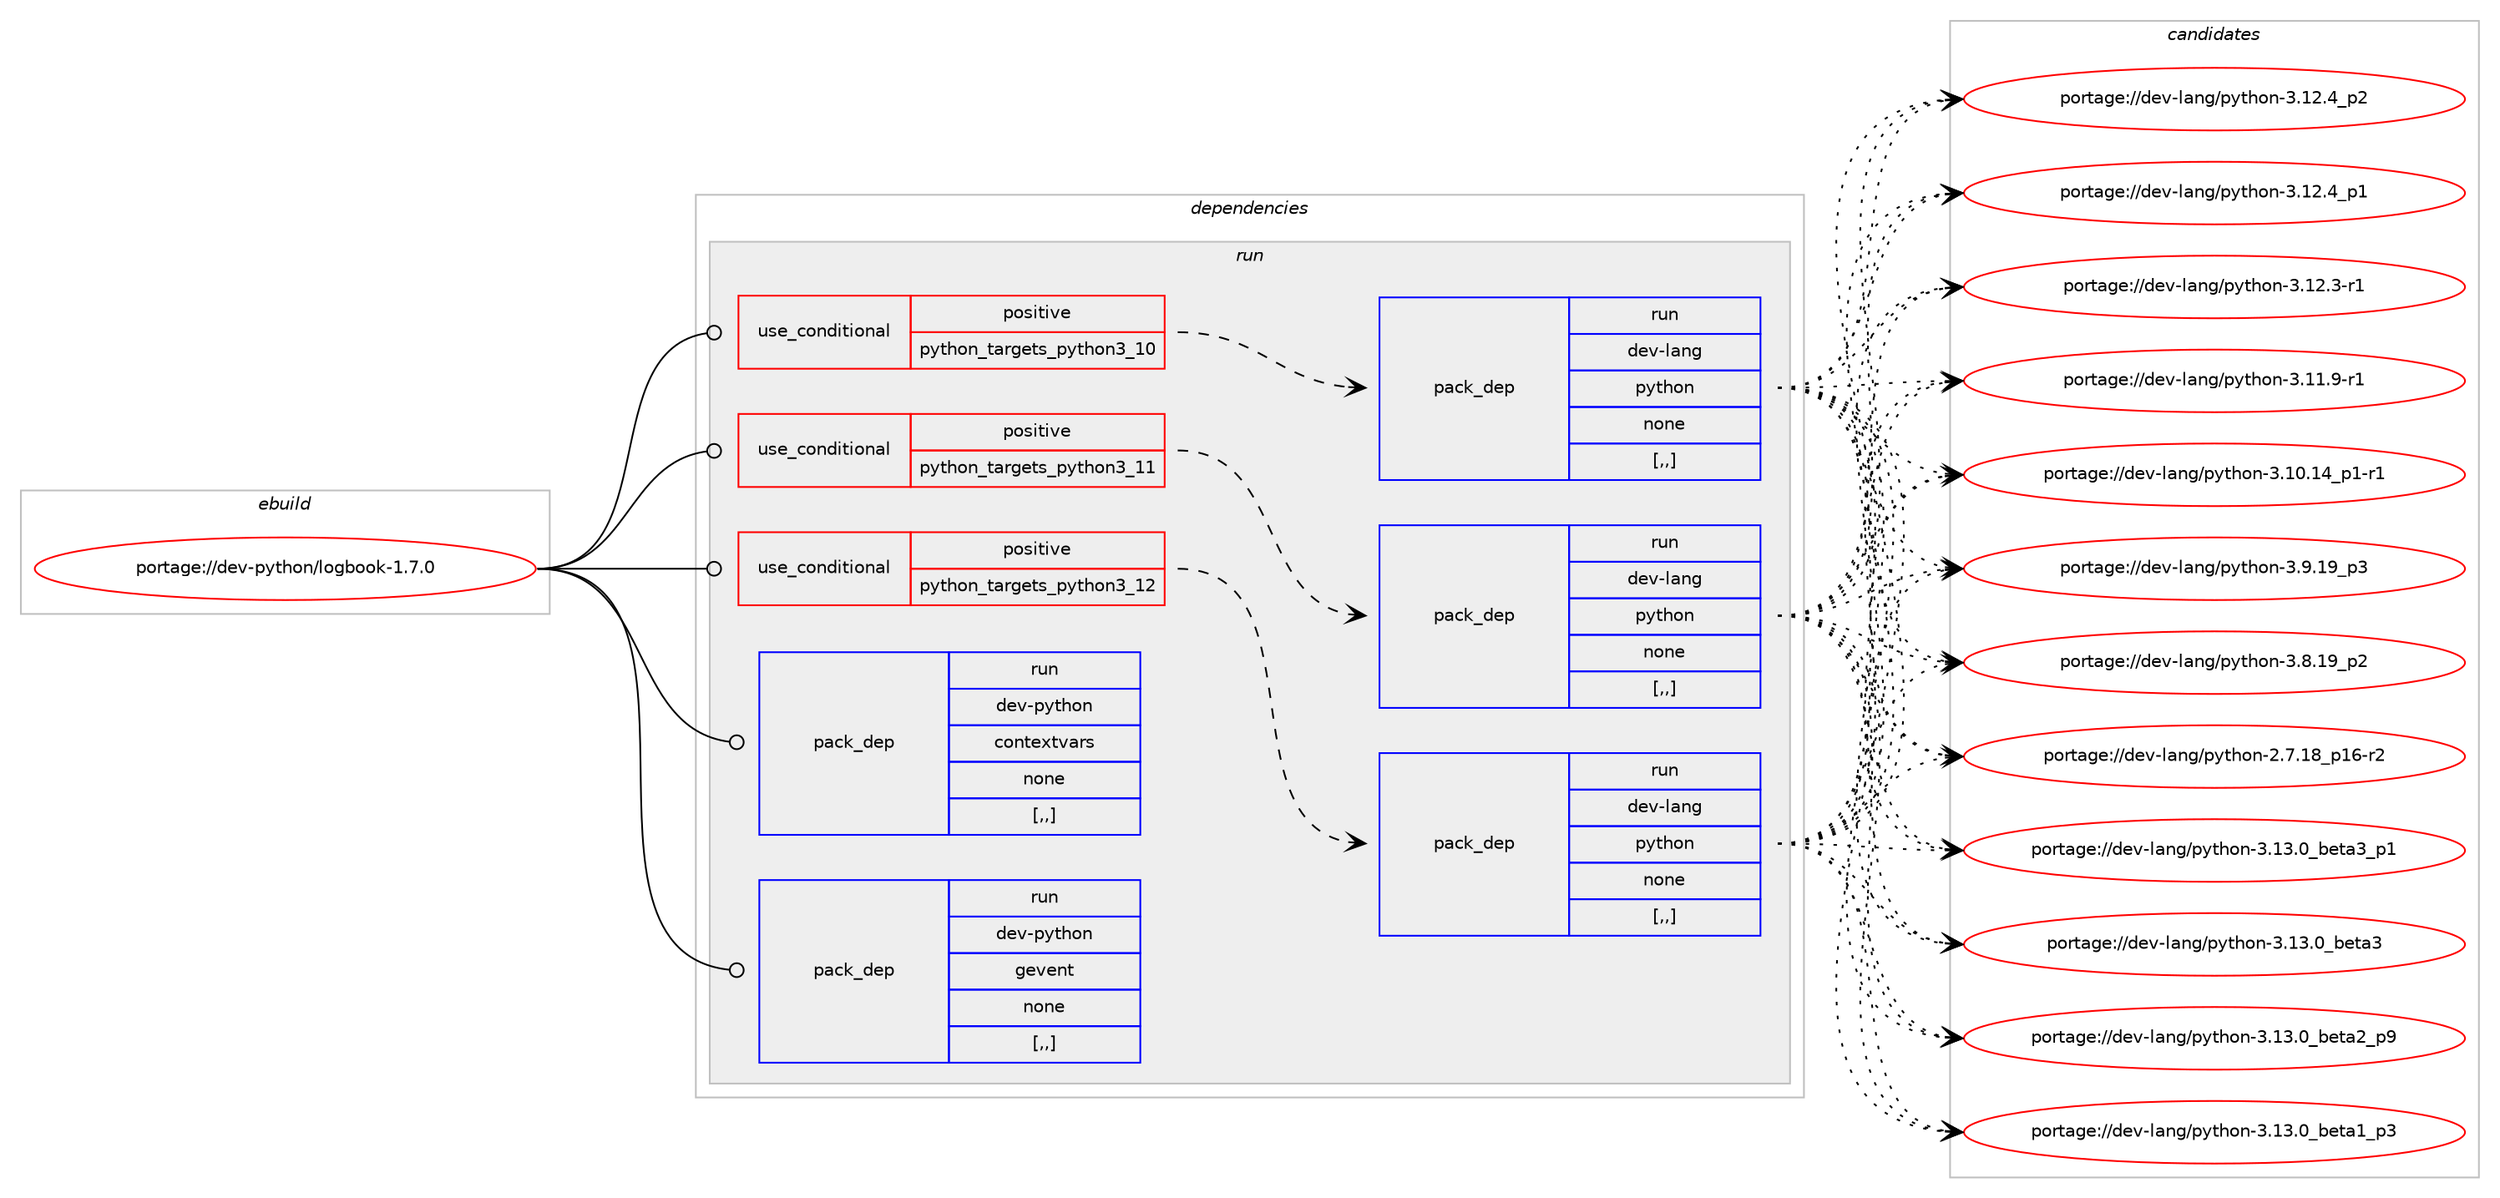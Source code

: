 digraph prolog {

# *************
# Graph options
# *************

newrank=true;
concentrate=true;
compound=true;
graph [rankdir=LR,fontname=Helvetica,fontsize=10,ranksep=1.5];#, ranksep=2.5, nodesep=0.2];
edge  [arrowhead=vee];
node  [fontname=Helvetica,fontsize=10];

# **********
# The ebuild
# **********

subgraph cluster_leftcol {
color=gray;
rank=same;
label=<<i>ebuild</i>>;
id [label="portage://dev-python/logbook-1.7.0", color=red, width=4, href="../dev-python/logbook-1.7.0.svg"];
}

# ****************
# The dependencies
# ****************

subgraph cluster_midcol {
color=gray;
label=<<i>dependencies</i>>;
subgraph cluster_compile {
fillcolor="#eeeeee";
style=filled;
label=<<i>compile</i>>;
}
subgraph cluster_compileandrun {
fillcolor="#eeeeee";
style=filled;
label=<<i>compile and run</i>>;
}
subgraph cluster_run {
fillcolor="#eeeeee";
style=filled;
label=<<i>run</i>>;
subgraph cond34139 {
dependency149389 [label=<<TABLE BORDER="0" CELLBORDER="1" CELLSPACING="0" CELLPADDING="4"><TR><TD ROWSPAN="3" CELLPADDING="10">use_conditional</TD></TR><TR><TD>positive</TD></TR><TR><TD>python_targets_python3_10</TD></TR></TABLE>>, shape=none, color=red];
subgraph pack114015 {
dependency149390 [label=<<TABLE BORDER="0" CELLBORDER="1" CELLSPACING="0" CELLPADDING="4" WIDTH="220"><TR><TD ROWSPAN="6" CELLPADDING="30">pack_dep</TD></TR><TR><TD WIDTH="110">run</TD></TR><TR><TD>dev-lang</TD></TR><TR><TD>python</TD></TR><TR><TD>none</TD></TR><TR><TD>[,,]</TD></TR></TABLE>>, shape=none, color=blue];
}
dependency149389:e -> dependency149390:w [weight=20,style="dashed",arrowhead="vee"];
}
id:e -> dependency149389:w [weight=20,style="solid",arrowhead="odot"];
subgraph cond34140 {
dependency149391 [label=<<TABLE BORDER="0" CELLBORDER="1" CELLSPACING="0" CELLPADDING="4"><TR><TD ROWSPAN="3" CELLPADDING="10">use_conditional</TD></TR><TR><TD>positive</TD></TR><TR><TD>python_targets_python3_11</TD></TR></TABLE>>, shape=none, color=red];
subgraph pack114016 {
dependency149392 [label=<<TABLE BORDER="0" CELLBORDER="1" CELLSPACING="0" CELLPADDING="4" WIDTH="220"><TR><TD ROWSPAN="6" CELLPADDING="30">pack_dep</TD></TR><TR><TD WIDTH="110">run</TD></TR><TR><TD>dev-lang</TD></TR><TR><TD>python</TD></TR><TR><TD>none</TD></TR><TR><TD>[,,]</TD></TR></TABLE>>, shape=none, color=blue];
}
dependency149391:e -> dependency149392:w [weight=20,style="dashed",arrowhead="vee"];
}
id:e -> dependency149391:w [weight=20,style="solid",arrowhead="odot"];
subgraph cond34141 {
dependency149393 [label=<<TABLE BORDER="0" CELLBORDER="1" CELLSPACING="0" CELLPADDING="4"><TR><TD ROWSPAN="3" CELLPADDING="10">use_conditional</TD></TR><TR><TD>positive</TD></TR><TR><TD>python_targets_python3_12</TD></TR></TABLE>>, shape=none, color=red];
subgraph pack114017 {
dependency149394 [label=<<TABLE BORDER="0" CELLBORDER="1" CELLSPACING="0" CELLPADDING="4" WIDTH="220"><TR><TD ROWSPAN="6" CELLPADDING="30">pack_dep</TD></TR><TR><TD WIDTH="110">run</TD></TR><TR><TD>dev-lang</TD></TR><TR><TD>python</TD></TR><TR><TD>none</TD></TR><TR><TD>[,,]</TD></TR></TABLE>>, shape=none, color=blue];
}
dependency149393:e -> dependency149394:w [weight=20,style="dashed",arrowhead="vee"];
}
id:e -> dependency149393:w [weight=20,style="solid",arrowhead="odot"];
subgraph pack114018 {
dependency149395 [label=<<TABLE BORDER="0" CELLBORDER="1" CELLSPACING="0" CELLPADDING="4" WIDTH="220"><TR><TD ROWSPAN="6" CELLPADDING="30">pack_dep</TD></TR><TR><TD WIDTH="110">run</TD></TR><TR><TD>dev-python</TD></TR><TR><TD>contextvars</TD></TR><TR><TD>none</TD></TR><TR><TD>[,,]</TD></TR></TABLE>>, shape=none, color=blue];
}
id:e -> dependency149395:w [weight=20,style="solid",arrowhead="odot"];
subgraph pack114019 {
dependency149396 [label=<<TABLE BORDER="0" CELLBORDER="1" CELLSPACING="0" CELLPADDING="4" WIDTH="220"><TR><TD ROWSPAN="6" CELLPADDING="30">pack_dep</TD></TR><TR><TD WIDTH="110">run</TD></TR><TR><TD>dev-python</TD></TR><TR><TD>gevent</TD></TR><TR><TD>none</TD></TR><TR><TD>[,,]</TD></TR></TABLE>>, shape=none, color=blue];
}
id:e -> dependency149396:w [weight=20,style="solid",arrowhead="odot"];
}
}

# **************
# The candidates
# **************

subgraph cluster_choices {
rank=same;
color=gray;
label=<<i>candidates</i>>;

subgraph choice114015 {
color=black;
nodesep=1;
choice10010111845108971101034711212111610411111045514649514648959810111697519511249 [label="portage://dev-lang/python-3.13.0_beta3_p1", color=red, width=4,href="../dev-lang/python-3.13.0_beta3_p1.svg"];
choice1001011184510897110103471121211161041111104551464951464895981011169751 [label="portage://dev-lang/python-3.13.0_beta3", color=red, width=4,href="../dev-lang/python-3.13.0_beta3.svg"];
choice10010111845108971101034711212111610411111045514649514648959810111697509511257 [label="portage://dev-lang/python-3.13.0_beta2_p9", color=red, width=4,href="../dev-lang/python-3.13.0_beta2_p9.svg"];
choice10010111845108971101034711212111610411111045514649514648959810111697499511251 [label="portage://dev-lang/python-3.13.0_beta1_p3", color=red, width=4,href="../dev-lang/python-3.13.0_beta1_p3.svg"];
choice100101118451089711010347112121116104111110455146495046529511250 [label="portage://dev-lang/python-3.12.4_p2", color=red, width=4,href="../dev-lang/python-3.12.4_p2.svg"];
choice100101118451089711010347112121116104111110455146495046529511249 [label="portage://dev-lang/python-3.12.4_p1", color=red, width=4,href="../dev-lang/python-3.12.4_p1.svg"];
choice100101118451089711010347112121116104111110455146495046514511449 [label="portage://dev-lang/python-3.12.3-r1", color=red, width=4,href="../dev-lang/python-3.12.3-r1.svg"];
choice100101118451089711010347112121116104111110455146494946574511449 [label="portage://dev-lang/python-3.11.9-r1", color=red, width=4,href="../dev-lang/python-3.11.9-r1.svg"];
choice100101118451089711010347112121116104111110455146494846495295112494511449 [label="portage://dev-lang/python-3.10.14_p1-r1", color=red, width=4,href="../dev-lang/python-3.10.14_p1-r1.svg"];
choice100101118451089711010347112121116104111110455146574649579511251 [label="portage://dev-lang/python-3.9.19_p3", color=red, width=4,href="../dev-lang/python-3.9.19_p3.svg"];
choice100101118451089711010347112121116104111110455146564649579511250 [label="portage://dev-lang/python-3.8.19_p2", color=red, width=4,href="../dev-lang/python-3.8.19_p2.svg"];
choice100101118451089711010347112121116104111110455046554649569511249544511450 [label="portage://dev-lang/python-2.7.18_p16-r2", color=red, width=4,href="../dev-lang/python-2.7.18_p16-r2.svg"];
dependency149390:e -> choice10010111845108971101034711212111610411111045514649514648959810111697519511249:w [style=dotted,weight="100"];
dependency149390:e -> choice1001011184510897110103471121211161041111104551464951464895981011169751:w [style=dotted,weight="100"];
dependency149390:e -> choice10010111845108971101034711212111610411111045514649514648959810111697509511257:w [style=dotted,weight="100"];
dependency149390:e -> choice10010111845108971101034711212111610411111045514649514648959810111697499511251:w [style=dotted,weight="100"];
dependency149390:e -> choice100101118451089711010347112121116104111110455146495046529511250:w [style=dotted,weight="100"];
dependency149390:e -> choice100101118451089711010347112121116104111110455146495046529511249:w [style=dotted,weight="100"];
dependency149390:e -> choice100101118451089711010347112121116104111110455146495046514511449:w [style=dotted,weight="100"];
dependency149390:e -> choice100101118451089711010347112121116104111110455146494946574511449:w [style=dotted,weight="100"];
dependency149390:e -> choice100101118451089711010347112121116104111110455146494846495295112494511449:w [style=dotted,weight="100"];
dependency149390:e -> choice100101118451089711010347112121116104111110455146574649579511251:w [style=dotted,weight="100"];
dependency149390:e -> choice100101118451089711010347112121116104111110455146564649579511250:w [style=dotted,weight="100"];
dependency149390:e -> choice100101118451089711010347112121116104111110455046554649569511249544511450:w [style=dotted,weight="100"];
}
subgraph choice114016 {
color=black;
nodesep=1;
choice10010111845108971101034711212111610411111045514649514648959810111697519511249 [label="portage://dev-lang/python-3.13.0_beta3_p1", color=red, width=4,href="../dev-lang/python-3.13.0_beta3_p1.svg"];
choice1001011184510897110103471121211161041111104551464951464895981011169751 [label="portage://dev-lang/python-3.13.0_beta3", color=red, width=4,href="../dev-lang/python-3.13.0_beta3.svg"];
choice10010111845108971101034711212111610411111045514649514648959810111697509511257 [label="portage://dev-lang/python-3.13.0_beta2_p9", color=red, width=4,href="../dev-lang/python-3.13.0_beta2_p9.svg"];
choice10010111845108971101034711212111610411111045514649514648959810111697499511251 [label="portage://dev-lang/python-3.13.0_beta1_p3", color=red, width=4,href="../dev-lang/python-3.13.0_beta1_p3.svg"];
choice100101118451089711010347112121116104111110455146495046529511250 [label="portage://dev-lang/python-3.12.4_p2", color=red, width=4,href="../dev-lang/python-3.12.4_p2.svg"];
choice100101118451089711010347112121116104111110455146495046529511249 [label="portage://dev-lang/python-3.12.4_p1", color=red, width=4,href="../dev-lang/python-3.12.4_p1.svg"];
choice100101118451089711010347112121116104111110455146495046514511449 [label="portage://dev-lang/python-3.12.3-r1", color=red, width=4,href="../dev-lang/python-3.12.3-r1.svg"];
choice100101118451089711010347112121116104111110455146494946574511449 [label="portage://dev-lang/python-3.11.9-r1", color=red, width=4,href="../dev-lang/python-3.11.9-r1.svg"];
choice100101118451089711010347112121116104111110455146494846495295112494511449 [label="portage://dev-lang/python-3.10.14_p1-r1", color=red, width=4,href="../dev-lang/python-3.10.14_p1-r1.svg"];
choice100101118451089711010347112121116104111110455146574649579511251 [label="portage://dev-lang/python-3.9.19_p3", color=red, width=4,href="../dev-lang/python-3.9.19_p3.svg"];
choice100101118451089711010347112121116104111110455146564649579511250 [label="portage://dev-lang/python-3.8.19_p2", color=red, width=4,href="../dev-lang/python-3.8.19_p2.svg"];
choice100101118451089711010347112121116104111110455046554649569511249544511450 [label="portage://dev-lang/python-2.7.18_p16-r2", color=red, width=4,href="../dev-lang/python-2.7.18_p16-r2.svg"];
dependency149392:e -> choice10010111845108971101034711212111610411111045514649514648959810111697519511249:w [style=dotted,weight="100"];
dependency149392:e -> choice1001011184510897110103471121211161041111104551464951464895981011169751:w [style=dotted,weight="100"];
dependency149392:e -> choice10010111845108971101034711212111610411111045514649514648959810111697509511257:w [style=dotted,weight="100"];
dependency149392:e -> choice10010111845108971101034711212111610411111045514649514648959810111697499511251:w [style=dotted,weight="100"];
dependency149392:e -> choice100101118451089711010347112121116104111110455146495046529511250:w [style=dotted,weight="100"];
dependency149392:e -> choice100101118451089711010347112121116104111110455146495046529511249:w [style=dotted,weight="100"];
dependency149392:e -> choice100101118451089711010347112121116104111110455146495046514511449:w [style=dotted,weight="100"];
dependency149392:e -> choice100101118451089711010347112121116104111110455146494946574511449:w [style=dotted,weight="100"];
dependency149392:e -> choice100101118451089711010347112121116104111110455146494846495295112494511449:w [style=dotted,weight="100"];
dependency149392:e -> choice100101118451089711010347112121116104111110455146574649579511251:w [style=dotted,weight="100"];
dependency149392:e -> choice100101118451089711010347112121116104111110455146564649579511250:w [style=dotted,weight="100"];
dependency149392:e -> choice100101118451089711010347112121116104111110455046554649569511249544511450:w [style=dotted,weight="100"];
}
subgraph choice114017 {
color=black;
nodesep=1;
choice10010111845108971101034711212111610411111045514649514648959810111697519511249 [label="portage://dev-lang/python-3.13.0_beta3_p1", color=red, width=4,href="../dev-lang/python-3.13.0_beta3_p1.svg"];
choice1001011184510897110103471121211161041111104551464951464895981011169751 [label="portage://dev-lang/python-3.13.0_beta3", color=red, width=4,href="../dev-lang/python-3.13.0_beta3.svg"];
choice10010111845108971101034711212111610411111045514649514648959810111697509511257 [label="portage://dev-lang/python-3.13.0_beta2_p9", color=red, width=4,href="../dev-lang/python-3.13.0_beta2_p9.svg"];
choice10010111845108971101034711212111610411111045514649514648959810111697499511251 [label="portage://dev-lang/python-3.13.0_beta1_p3", color=red, width=4,href="../dev-lang/python-3.13.0_beta1_p3.svg"];
choice100101118451089711010347112121116104111110455146495046529511250 [label="portage://dev-lang/python-3.12.4_p2", color=red, width=4,href="../dev-lang/python-3.12.4_p2.svg"];
choice100101118451089711010347112121116104111110455146495046529511249 [label="portage://dev-lang/python-3.12.4_p1", color=red, width=4,href="../dev-lang/python-3.12.4_p1.svg"];
choice100101118451089711010347112121116104111110455146495046514511449 [label="portage://dev-lang/python-3.12.3-r1", color=red, width=4,href="../dev-lang/python-3.12.3-r1.svg"];
choice100101118451089711010347112121116104111110455146494946574511449 [label="portage://dev-lang/python-3.11.9-r1", color=red, width=4,href="../dev-lang/python-3.11.9-r1.svg"];
choice100101118451089711010347112121116104111110455146494846495295112494511449 [label="portage://dev-lang/python-3.10.14_p1-r1", color=red, width=4,href="../dev-lang/python-3.10.14_p1-r1.svg"];
choice100101118451089711010347112121116104111110455146574649579511251 [label="portage://dev-lang/python-3.9.19_p3", color=red, width=4,href="../dev-lang/python-3.9.19_p3.svg"];
choice100101118451089711010347112121116104111110455146564649579511250 [label="portage://dev-lang/python-3.8.19_p2", color=red, width=4,href="../dev-lang/python-3.8.19_p2.svg"];
choice100101118451089711010347112121116104111110455046554649569511249544511450 [label="portage://dev-lang/python-2.7.18_p16-r2", color=red, width=4,href="../dev-lang/python-2.7.18_p16-r2.svg"];
dependency149394:e -> choice10010111845108971101034711212111610411111045514649514648959810111697519511249:w [style=dotted,weight="100"];
dependency149394:e -> choice1001011184510897110103471121211161041111104551464951464895981011169751:w [style=dotted,weight="100"];
dependency149394:e -> choice10010111845108971101034711212111610411111045514649514648959810111697509511257:w [style=dotted,weight="100"];
dependency149394:e -> choice10010111845108971101034711212111610411111045514649514648959810111697499511251:w [style=dotted,weight="100"];
dependency149394:e -> choice100101118451089711010347112121116104111110455146495046529511250:w [style=dotted,weight="100"];
dependency149394:e -> choice100101118451089711010347112121116104111110455146495046529511249:w [style=dotted,weight="100"];
dependency149394:e -> choice100101118451089711010347112121116104111110455146495046514511449:w [style=dotted,weight="100"];
dependency149394:e -> choice100101118451089711010347112121116104111110455146494946574511449:w [style=dotted,weight="100"];
dependency149394:e -> choice100101118451089711010347112121116104111110455146494846495295112494511449:w [style=dotted,weight="100"];
dependency149394:e -> choice100101118451089711010347112121116104111110455146574649579511251:w [style=dotted,weight="100"];
dependency149394:e -> choice100101118451089711010347112121116104111110455146564649579511250:w [style=dotted,weight="100"];
dependency149394:e -> choice100101118451089711010347112121116104111110455046554649569511249544511450:w [style=dotted,weight="100"];
}
subgraph choice114018 {
color=black;
nodesep=1;
}
subgraph choice114019 {
color=black;
nodesep=1;
}
}

}
